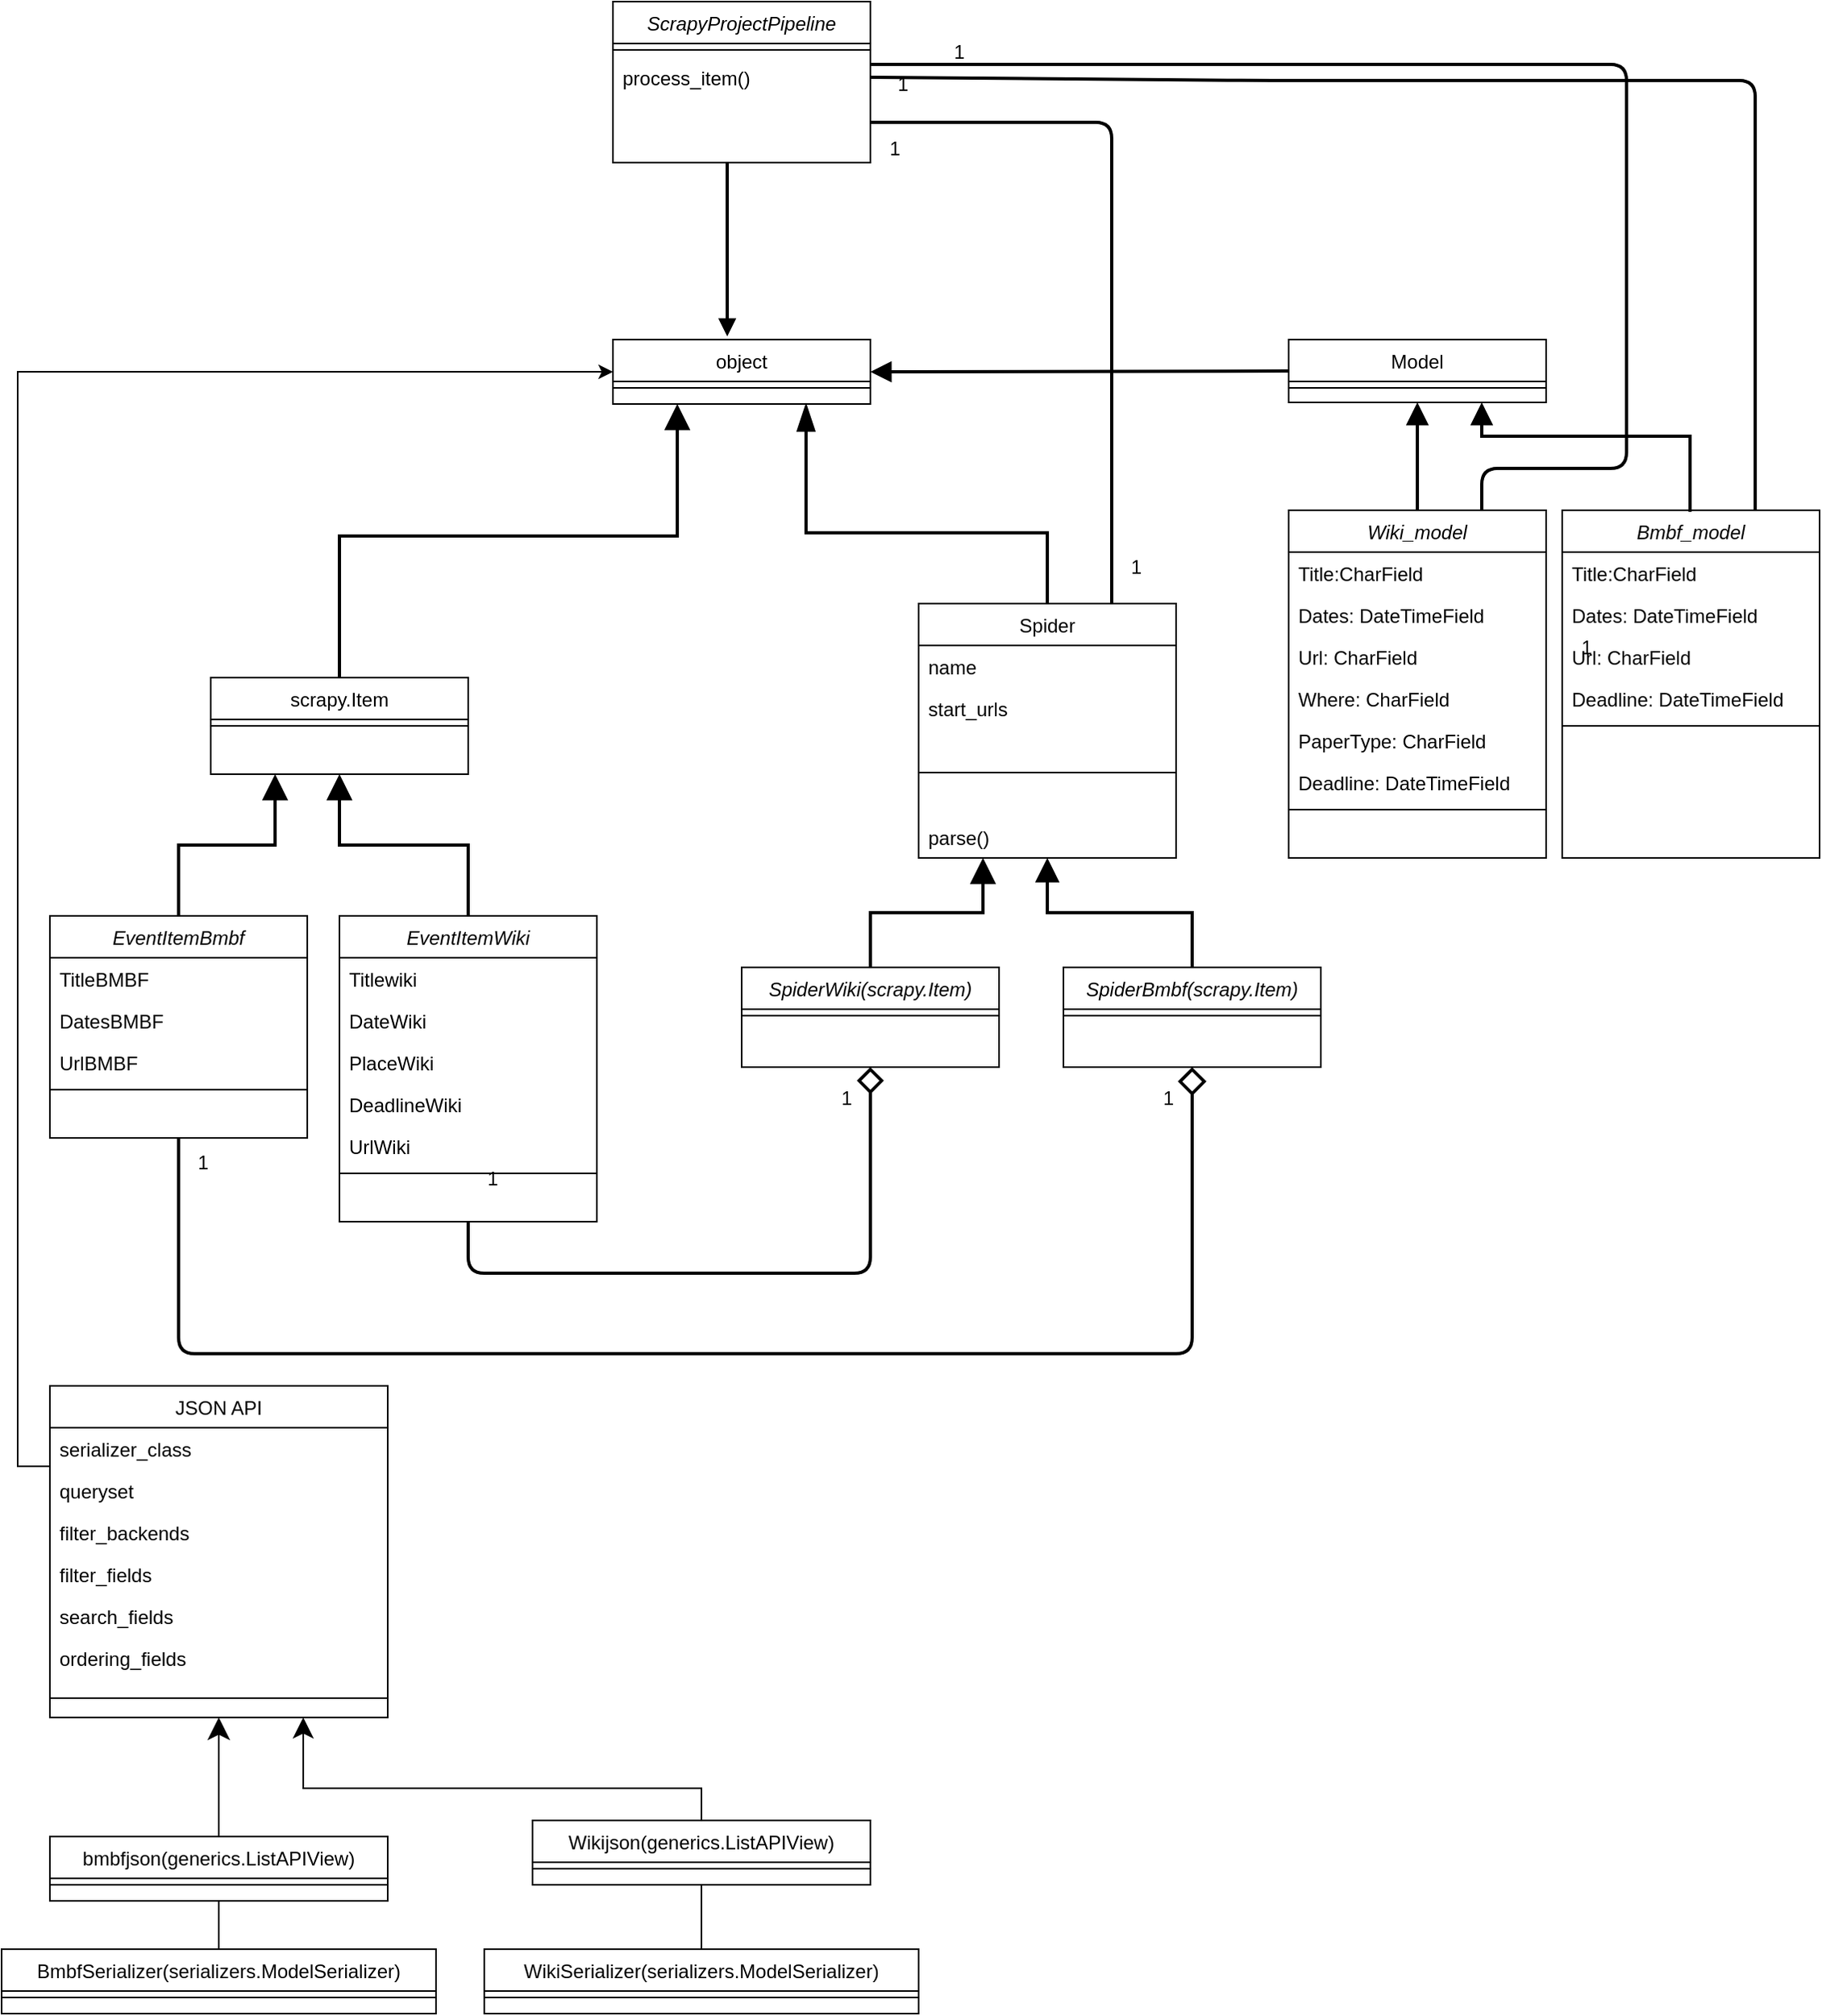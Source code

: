 <mxfile version="13.10.9" type="github"><diagram id="C5RBs43oDa-KdzZeNtuy" name="Page-1"><mxGraphModel dx="1102" dy="583" grid="1" gridSize="10" guides="1" tooltips="1" connect="1" arrows="1" fold="1" page="1" pageScale="1" pageWidth="1169" pageHeight="827" math="0" shadow="0"><root><mxCell id="WIyWlLk6GJQsqaUBKTNV-0"/><mxCell id="WIyWlLk6GJQsqaUBKTNV-1" parent="WIyWlLk6GJQsqaUBKTNV-0"/><mxCell id="EVb0BAPBkuo6uGBUW3vv-6" value="" style="endArrow=block;shadow=0;strokeWidth=2;strokeColor=#000000;rounded=0;endFill=1;edgeStyle=elbowEdgeStyle;elbow=vertical;entryX=0.444;entryY=-0.05;entryDx=0;entryDy=0;entryPerimeter=0;" parent="WIyWlLk6GJQsqaUBKTNV-1" target="zkfFHV4jXpPFQw0GAbJ--17" edge="1"><mxGeometry x="0.5" y="41" relative="1" as="geometry"><mxPoint x="481" y="140" as="sourcePoint"/><mxPoint x="270" y="180" as="targetPoint"/><mxPoint x="-40" y="32" as="offset"/><Array as="points"><mxPoint x="481" y="190"/><mxPoint x="490" y="210"/></Array></mxGeometry></mxCell><mxCell id="EVb0BAPBkuo6uGBUW3vv-7" value="" style="resizable=0;align=left;verticalAlign=bottom;labelBackgroundColor=none;fontSize=12;" parent="EVb0BAPBkuo6uGBUW3vv-6" connectable="0" vertex="1"><mxGeometry x="-1" relative="1" as="geometry"><mxPoint y="4" as="offset"/></mxGeometry></mxCell><mxCell id="EVb0BAPBkuo6uGBUW3vv-8" value="" style="endArrow=block;shadow=0;strokeWidth=2;strokeColor=#000000;rounded=0;endFill=1;edgeStyle=elbowEdgeStyle;elbow=vertical;startArrow=none;startFill=0;endSize=10;" parent="WIyWlLk6GJQsqaUBKTNV-1" source="EVb0BAPBkuo6uGBUW3vv-14" target="EVb0BAPBkuo6uGBUW3vv-10" edge="1"><mxGeometry x="0.5" y="41" relative="1" as="geometry"><mxPoint x="616" y="630" as="sourcePoint"/><mxPoint x="776" y="630" as="targetPoint"/><mxPoint x="-40" y="32" as="offset"/></mxGeometry></mxCell><mxCell id="EVb0BAPBkuo6uGBUW3vv-26" value="" style="endArrow=block;shadow=0;strokeWidth=2;strokeColor=#000000;rounded=0;endFill=1;edgeStyle=elbowEdgeStyle;elbow=vertical;exitX=0.5;exitY=0;exitDx=0;exitDy=0;entryX=0.25;entryY=1;entryDx=0;entryDy=0;startArrow=none;startFill=0;endSize=11;" parent="WIyWlLk6GJQsqaUBKTNV-1" source="EVb0BAPBkuo6uGBUW3vv-20" target="EVb0BAPBkuo6uGBUW3vv-10" edge="1"><mxGeometry x="0.5" y="41" relative="1" as="geometry"><mxPoint x="606" y="708" as="sourcePoint"/><mxPoint x="606" y="588" as="targetPoint"/><mxPoint x="-40" y="32" as="offset"/></mxGeometry></mxCell><mxCell id="EVb0BAPBkuo6uGBUW3vv-29" value="" style="endArrow=block;shadow=0;strokeWidth=2;strokeColor=#000000;rounded=0;endFill=1;edgeStyle=elbowEdgeStyle;elbow=vertical;endSize=11;" parent="WIyWlLk6GJQsqaUBKTNV-1" source="EVb0BAPBkuo6uGBUW3vv-33" target="EVb0BAPBkuo6uGBUW3vv-45" edge="1"><mxGeometry x="0.5" y="41" relative="1" as="geometry"><mxPoint x="-100" y="212" as="sourcePoint"/><mxPoint x="60" y="212" as="targetPoint"/><mxPoint x="-40" y="32" as="offset"/></mxGeometry></mxCell><mxCell id="EVb0BAPBkuo6uGBUW3vv-30" value="1" style="resizable=0;align=left;verticalAlign=bottom;labelBackgroundColor=none;fontSize=12;" parent="EVb0BAPBkuo6uGBUW3vv-29" connectable="0" vertex="1"><mxGeometry x="-1" relative="1" as="geometry"><mxPoint x="10" y="172" as="offset"/></mxGeometry></mxCell><mxCell id="EVb0BAPBkuo6uGBUW3vv-75" value="1" style="resizable=0;align=left;verticalAlign=bottom;labelBackgroundColor=none;fontSize=12;" parent="EVb0BAPBkuo6uGBUW3vv-29" connectable="0" vertex="1"><mxGeometry x="-1" relative="1" as="geometry"><mxPoint x="265" y="-508" as="offset"/></mxGeometry></mxCell><mxCell id="EVb0BAPBkuo6uGBUW3vv-76" value="1" style="resizable=0;align=left;verticalAlign=bottom;labelBackgroundColor=none;fontSize=12;" parent="EVb0BAPBkuo6uGBUW3vv-29" connectable="0" vertex="1"><mxGeometry x="-1" relative="1" as="geometry"><mxPoint x="690" y="-158" as="offset"/></mxGeometry></mxCell><mxCell id="EVb0BAPBkuo6uGBUW3vv-77" value="1" style="resizable=0;align=left;verticalAlign=bottom;labelBackgroundColor=none;fontSize=12;" parent="EVb0BAPBkuo6uGBUW3vv-29" connectable="0" vertex="1"><mxGeometry x="-1" relative="1" as="geometry"><mxPoint x="430" y="122" as="offset"/></mxGeometry></mxCell><mxCell id="EVb0BAPBkuo6uGBUW3vv-78" value="1" style="resizable=0;align=left;verticalAlign=bottom;labelBackgroundColor=none;fontSize=12;" parent="EVb0BAPBkuo6uGBUW3vv-29" connectable="0" vertex="1"><mxGeometry x="-1" relative="1" as="geometry"><mxPoint x="230" y="122" as="offset"/></mxGeometry></mxCell><mxCell id="EVb0BAPBkuo6uGBUW3vv-79" value="1" style="resizable=0;align=left;verticalAlign=bottom;labelBackgroundColor=none;fontSize=12;" parent="EVb0BAPBkuo6uGBUW3vv-29" connectable="0" vertex="1"><mxGeometry x="-1" relative="1" as="geometry"><mxPoint x="-170" y="162" as="offset"/></mxGeometry></mxCell><mxCell id="EVb0BAPBkuo6uGBUW3vv-82" value="1" style="resizable=0;align=left;verticalAlign=bottom;labelBackgroundColor=none;fontSize=12;" parent="EVb0BAPBkuo6uGBUW3vv-29" connectable="0" vertex="1"><mxGeometry x="-1" relative="1" as="geometry"><mxPoint x="260" y="-468" as="offset"/></mxGeometry></mxCell><mxCell id="EVb0BAPBkuo6uGBUW3vv-83" value="1" style="resizable=0;align=left;verticalAlign=bottom;labelBackgroundColor=none;fontSize=12;" parent="EVb0BAPBkuo6uGBUW3vv-29" connectable="0" vertex="1"><mxGeometry x="-1" relative="1" as="geometry"><mxPoint x="410" y="-208" as="offset"/></mxGeometry></mxCell><mxCell id="w2zw6D1XEeNRCGAGLjtw-14" value="1" style="resizable=0;align=left;verticalAlign=bottom;labelBackgroundColor=none;fontSize=12;" parent="EVb0BAPBkuo6uGBUW3vv-29" connectable="0" vertex="1"><mxGeometry x="-1" relative="1" as="geometry"><mxPoint x="300" y="-528" as="offset"/></mxGeometry></mxCell><mxCell id="EVb0BAPBkuo6uGBUW3vv-31" value="" style="endArrow=block;shadow=0;strokeWidth=2;strokeColor=#000000;rounded=0;endFill=1;edgeStyle=elbowEdgeStyle;elbow=vertical;exitX=0.5;exitY=0;exitDx=0;exitDy=0;entryX=0.25;entryY=1;entryDx=0;entryDy=0;endSize=11;" parent="WIyWlLk6GJQsqaUBKTNV-1" source="EVb0BAPBkuo6uGBUW3vv-39" target="EVb0BAPBkuo6uGBUW3vv-45" edge="1"><mxGeometry x="0.5" y="41" relative="1" as="geometry"><mxPoint x="-110" y="290" as="sourcePoint"/><mxPoint x="-110" y="170" as="targetPoint"/><mxPoint x="-40" y="32" as="offset"/></mxGeometry></mxCell><mxCell id="EVb0BAPBkuo6uGBUW3vv-49" value="" style="endArrow=block;shadow=0;strokeWidth=2;strokeColor=#000000;rounded=0;endFill=1;edgeStyle=elbowEdgeStyle;elbow=vertical;exitX=0.5;exitY=0;exitDx=0;exitDy=0;entryX=0.5;entryY=1;entryDx=0;entryDy=0;startArrow=none;startFill=0;endSize=9;" parent="WIyWlLk6GJQsqaUBKTNV-1" source="EVb0BAPBkuo6uGBUW3vv-51" target="EVb0BAPBkuo6uGBUW3vv-57" edge="1"><mxGeometry x="0.5" y="41" relative="1" as="geometry"><mxPoint x="1056" y="-41" as="sourcePoint"/><mxPoint x="1056" y="-161" as="targetPoint"/><mxPoint x="-40" y="32" as="offset"/></mxGeometry></mxCell><mxCell id="EVb0BAPBkuo6uGBUW3vv-0" value="ScrapyProjectPipeline" style="swimlane;fontStyle=2;align=center;verticalAlign=top;childLayout=stackLayout;horizontal=1;startSize=26;horizontalStack=0;resizeParent=1;resizeLast=0;collapsible=1;marginBottom=0;rounded=0;shadow=0;strokeWidth=1;" parent="WIyWlLk6GJQsqaUBKTNV-1" vertex="1"><mxGeometry x="410" y="40" width="160" height="100" as="geometry"><mxRectangle x="230" y="140" width="160" height="26" as="alternateBounds"/></mxGeometry></mxCell><mxCell id="EVb0BAPBkuo6uGBUW3vv-4" value="" style="line;html=1;strokeWidth=1;align=left;verticalAlign=middle;spacingTop=-1;spacingLeft=3;spacingRight=3;rotatable=0;labelPosition=right;points=[];portConstraint=eastwest;" parent="EVb0BAPBkuo6uGBUW3vv-0" vertex="1"><mxGeometry y="26" width="160" height="8" as="geometry"/></mxCell><mxCell id="EVb0BAPBkuo6uGBUW3vv-5" value="process_item()" style="text;align=left;verticalAlign=top;spacingLeft=4;spacingRight=4;overflow=hidden;rotatable=0;points=[[0,0.5],[1,0.5]];portConstraint=eastwest;" parent="EVb0BAPBkuo6uGBUW3vv-0" vertex="1"><mxGeometry y="34" width="160" height="26" as="geometry"/></mxCell><mxCell id="EVb0BAPBkuo6uGBUW3vv-59" value="" style="endArrow=none;html=1;entryX=0;entryY=0.5;entryDx=0;entryDy=0;exitX=1;exitY=0.5;exitDx=0;exitDy=0;endFill=0;startArrow=block;startFill=1;endSize=10;startSize=8;strokeWidth=2;" parent="WIyWlLk6GJQsqaUBKTNV-1" source="zkfFHV4jXpPFQw0GAbJ--17" target="EVb0BAPBkuo6uGBUW3vv-57" edge="1"><mxGeometry width="50" height="50" relative="1" as="geometry"><mxPoint x="390" y="280" as="sourcePoint"/><mxPoint x="440" y="230" as="targetPoint"/></mxGeometry></mxCell><mxCell id="EVb0BAPBkuo6uGBUW3vv-60" value="" style="endArrow=none;html=1;entryX=0.75;entryY=0;entryDx=0;entryDy=0;exitX=1;exitY=0.5;exitDx=0;exitDy=0;strokeWidth=2;" parent="WIyWlLk6GJQsqaUBKTNV-1" target="EVb0BAPBkuo6uGBUW3vv-51" edge="1"><mxGeometry width="50" height="50" relative="1" as="geometry"><mxPoint x="570" y="79" as="sourcePoint"/><mxPoint x="440" y="230" as="targetPoint"/><Array as="points"><mxPoint x="800" y="79"/><mxPoint x="1040" y="79"/><mxPoint x="1040" y="330"/><mxPoint x="950" y="330"/></Array></mxGeometry></mxCell><mxCell id="EVb0BAPBkuo6uGBUW3vv-61" value="" style="endArrow=diamond;html=1;entryX=0.5;entryY=1;entryDx=0;entryDy=0;exitX=0.5;exitY=1;exitDx=0;exitDy=0;endFill=0;endSize=12;strokeWidth=2;" parent="WIyWlLk6GJQsqaUBKTNV-1" source="EVb0BAPBkuo6uGBUW3vv-33" target="EVb0BAPBkuo6uGBUW3vv-20" edge="1"><mxGeometry width="50" height="50" relative="1" as="geometry"><mxPoint x="370" y="760" as="sourcePoint"/><mxPoint x="420" y="710" as="targetPoint"/><Array as="points"><mxPoint x="320" y="830"/><mxPoint x="570" y="830"/></Array></mxGeometry></mxCell><mxCell id="EVb0BAPBkuo6uGBUW3vv-62" value="" style="endArrow=none;shadow=0;strokeWidth=2;strokeColor=#000000;rounded=0;endFill=0;edgeStyle=elbowEdgeStyle;elbow=vertical;exitX=0.25;exitY=1;exitDx=0;exitDy=0;startArrow=block;startFill=1;endSize=10;startSize=11;" parent="WIyWlLk6GJQsqaUBKTNV-1" source="zkfFHV4jXpPFQw0GAbJ--17" target="EVb0BAPBkuo6uGBUW3vv-45" edge="1"><mxGeometry x="0.5" y="41" relative="1" as="geometry"><mxPoint x="339.48" y="340" as="sourcePoint"/><mxPoint x="300.52" y="410" as="targetPoint"/><mxPoint x="-40" y="32" as="offset"/><Array as="points"><mxPoint x="339.48" y="372"/></Array></mxGeometry></mxCell><mxCell id="EVb0BAPBkuo6uGBUW3vv-64" value="" style="endArrow=none;shadow=0;strokeWidth=2;strokeColor=#000000;rounded=0;endFill=0;edgeStyle=elbowEdgeStyle;elbow=vertical;exitX=0.75;exitY=1;exitDx=0;exitDy=0;entryX=0.5;entryY=0;entryDx=0;entryDy=0;startArrow=blockThin;startFill=1;startSize=12;endSize=12;" parent="WIyWlLk6GJQsqaUBKTNV-1" source="zkfFHV4jXpPFQw0GAbJ--17" target="EVb0BAPBkuo6uGBUW3vv-10" edge="1"><mxGeometry x="0.5" y="41" relative="1" as="geometry"><mxPoint x="580" y="310" as="sourcePoint"/><mxPoint x="400" y="590" as="targetPoint"/><mxPoint x="-40" y="32" as="offset"/><Array as="points"><mxPoint x="590" y="370"/></Array></mxGeometry></mxCell><mxCell id="EVb0BAPBkuo6uGBUW3vv-65" value="" style="endArrow=diamond;html=1;entryX=0.5;entryY=1;entryDx=0;entryDy=0;exitX=0.5;exitY=1;exitDx=0;exitDy=0;endFill=0;endSize=13;strokeWidth=2;" parent="WIyWlLk6GJQsqaUBKTNV-1" source="EVb0BAPBkuo6uGBUW3vv-39" target="EVb0BAPBkuo6uGBUW3vv-14" edge="1"><mxGeometry width="50" height="50" relative="1" as="geometry"><mxPoint x="110" y="890" as="sourcePoint"/><mxPoint x="756" y="866" as="targetPoint"/><Array as="points"><mxPoint x="140" y="880"/><mxPoint x="770" y="880"/></Array></mxGeometry></mxCell><mxCell id="EVb0BAPBkuo6uGBUW3vv-45" value="scrapy.Item" style="swimlane;fontStyle=0;align=center;verticalAlign=top;childLayout=stackLayout;horizontal=1;startSize=26;horizontalStack=0;resizeParent=1;resizeLast=0;collapsible=1;marginBottom=0;rounded=0;shadow=0;strokeWidth=1;" parent="WIyWlLk6GJQsqaUBKTNV-1" vertex="1"><mxGeometry x="160" y="460" width="160" height="60" as="geometry"><mxRectangle x="550" y="140" width="160" height="26" as="alternateBounds"/></mxGeometry></mxCell><mxCell id="EVb0BAPBkuo6uGBUW3vv-47" value="" style="line;html=1;strokeWidth=1;align=left;verticalAlign=middle;spacingTop=-1;spacingLeft=3;spacingRight=3;rotatable=0;labelPosition=right;points=[];portConstraint=eastwest;" parent="EVb0BAPBkuo6uGBUW3vv-45" vertex="1"><mxGeometry y="26" width="160" height="8" as="geometry"/></mxCell><mxCell id="EVb0BAPBkuo6uGBUW3vv-33" value="EventItemWiki" style="swimlane;fontStyle=2;align=center;verticalAlign=top;childLayout=stackLayout;horizontal=1;startSize=26;horizontalStack=0;resizeParent=1;resizeLast=0;collapsible=1;marginBottom=0;rounded=0;shadow=0;strokeWidth=1;" parent="WIyWlLk6GJQsqaUBKTNV-1" vertex="1"><mxGeometry x="240" y="608" width="160" height="190" as="geometry"><mxRectangle x="230" y="140" width="160" height="26" as="alternateBounds"/></mxGeometry></mxCell><mxCell id="EVb0BAPBkuo6uGBUW3vv-34" value="Titlewiki" style="text;align=left;verticalAlign=top;spacingLeft=4;spacingRight=4;overflow=hidden;rotatable=0;points=[[0,0.5],[1,0.5]];portConstraint=eastwest;" parent="EVb0BAPBkuo6uGBUW3vv-33" vertex="1"><mxGeometry y="26" width="160" height="26" as="geometry"/></mxCell><mxCell id="EVb0BAPBkuo6uGBUW3vv-71" value="DateWiki" style="text;align=left;verticalAlign=top;spacingLeft=4;spacingRight=4;overflow=hidden;rotatable=0;points=[[0,0.5],[1,0.5]];portConstraint=eastwest;" parent="EVb0BAPBkuo6uGBUW3vv-33" vertex="1"><mxGeometry y="52" width="160" height="26" as="geometry"/></mxCell><mxCell id="w2zw6D1XEeNRCGAGLjtw-1" value="PlaceWiki" style="text;align=left;verticalAlign=top;spacingLeft=4;spacingRight=4;overflow=hidden;rotatable=0;points=[[0,0.5],[1,0.5]];portConstraint=eastwest;" parent="EVb0BAPBkuo6uGBUW3vv-33" vertex="1"><mxGeometry y="78" width="160" height="26" as="geometry"/></mxCell><mxCell id="w2zw6D1XEeNRCGAGLjtw-2" value="DeadlineWiki" style="text;align=left;verticalAlign=top;spacingLeft=4;spacingRight=4;overflow=hidden;rotatable=0;points=[[0,0.5],[1,0.5]];portConstraint=eastwest;" parent="EVb0BAPBkuo6uGBUW3vv-33" vertex="1"><mxGeometry y="104" width="160" height="26" as="geometry"/></mxCell><mxCell id="w2zw6D1XEeNRCGAGLjtw-3" value="UrlWiki" style="text;align=left;verticalAlign=top;spacingLeft=4;spacingRight=4;overflow=hidden;rotatable=0;points=[[0,0.5],[1,0.5]];portConstraint=eastwest;" parent="EVb0BAPBkuo6uGBUW3vv-33" vertex="1"><mxGeometry y="130" width="160" height="26" as="geometry"/></mxCell><mxCell id="w2zw6D1XEeNRCGAGLjtw-0" value="" style="line;html=1;strokeWidth=1;align=left;verticalAlign=middle;spacingTop=-1;spacingLeft=3;spacingRight=3;rotatable=0;labelPosition=right;points=[];portConstraint=eastwest;" parent="EVb0BAPBkuo6uGBUW3vv-33" vertex="1"><mxGeometry y="156" width="160" height="8" as="geometry"/></mxCell><mxCell id="EVb0BAPBkuo6uGBUW3vv-39" value="EventItemBmbf" style="swimlane;fontStyle=2;align=center;verticalAlign=top;childLayout=stackLayout;horizontal=1;startSize=26;horizontalStack=0;resizeParent=1;resizeLast=0;collapsible=1;marginBottom=0;rounded=0;shadow=0;strokeWidth=1;" parent="WIyWlLk6GJQsqaUBKTNV-1" vertex="1"><mxGeometry x="60" y="608" width="160" height="138" as="geometry"><mxRectangle x="230" y="140" width="160" height="26" as="alternateBounds"/></mxGeometry></mxCell><mxCell id="EVb0BAPBkuo6uGBUW3vv-40" value="TitleBMBF" style="text;align=left;verticalAlign=top;spacingLeft=4;spacingRight=4;overflow=hidden;rotatable=0;points=[[0,0.5],[1,0.5]];portConstraint=eastwest;" parent="EVb0BAPBkuo6uGBUW3vv-39" vertex="1"><mxGeometry y="26" width="160" height="26" as="geometry"/></mxCell><mxCell id="EVb0BAPBkuo6uGBUW3vv-69" value="DatesBMBF" style="text;align=left;verticalAlign=top;spacingLeft=4;spacingRight=4;overflow=hidden;rotatable=0;points=[[0,0.5],[1,0.5]];portConstraint=eastwest;" parent="EVb0BAPBkuo6uGBUW3vv-39" vertex="1"><mxGeometry y="52" width="160" height="26" as="geometry"/></mxCell><mxCell id="EVb0BAPBkuo6uGBUW3vv-70" value="UrlBMBF" style="text;align=left;verticalAlign=top;spacingLeft=4;spacingRight=4;overflow=hidden;rotatable=0;points=[[0,0.5],[1,0.5]];portConstraint=eastwest;" parent="EVb0BAPBkuo6uGBUW3vv-39" vertex="1"><mxGeometry y="78" width="160" height="26" as="geometry"/></mxCell><mxCell id="EVb0BAPBkuo6uGBUW3vv-43" value="" style="line;html=1;strokeWidth=1;align=left;verticalAlign=middle;spacingTop=-1;spacingLeft=3;spacingRight=3;rotatable=0;labelPosition=right;points=[];portConstraint=eastwest;" parent="EVb0BAPBkuo6uGBUW3vv-39" vertex="1"><mxGeometry y="104" width="160" height="8" as="geometry"/></mxCell><mxCell id="EVb0BAPBkuo6uGBUW3vv-10" value="Spider" style="swimlane;fontStyle=0;align=center;verticalAlign=top;childLayout=stackLayout;horizontal=1;startSize=26;horizontalStack=0;resizeParent=1;resizeLast=0;collapsible=1;marginBottom=0;rounded=0;shadow=0;strokeWidth=1;" parent="WIyWlLk6GJQsqaUBKTNV-1" vertex="1"><mxGeometry x="600" y="414" width="160" height="158" as="geometry"><mxRectangle x="550" y="140" width="160" height="26" as="alternateBounds"/></mxGeometry></mxCell><mxCell id="EVb0BAPBkuo6uGBUW3vv-73" value="name" style="text;align=left;verticalAlign=top;spacingLeft=4;spacingRight=4;overflow=hidden;rotatable=0;points=[[0,0.5],[1,0.5]];portConstraint=eastwest;" parent="EVb0BAPBkuo6uGBUW3vv-10" vertex="1"><mxGeometry y="26" width="160" height="26" as="geometry"/></mxCell><mxCell id="EVb0BAPBkuo6uGBUW3vv-74" value="start_urls" style="text;align=left;verticalAlign=top;spacingLeft=4;spacingRight=4;overflow=hidden;rotatable=0;points=[[0,0.5],[1,0.5]];portConstraint=eastwest;" parent="EVb0BAPBkuo6uGBUW3vv-10" vertex="1"><mxGeometry y="52" width="160" height="26" as="geometry"/></mxCell><mxCell id="EVb0BAPBkuo6uGBUW3vv-12" value="" style="line;html=1;strokeWidth=1;align=left;verticalAlign=middle;spacingTop=-1;spacingLeft=3;spacingRight=3;rotatable=0;labelPosition=right;points=[];portConstraint=eastwest;" parent="EVb0BAPBkuo6uGBUW3vv-10" vertex="1"><mxGeometry y="78" width="160" height="54" as="geometry"/></mxCell><mxCell id="EVb0BAPBkuo6uGBUW3vv-25" value="parse()" style="text;align=left;verticalAlign=top;spacingLeft=4;spacingRight=4;overflow=hidden;rotatable=0;points=[[0,0.5],[1,0.5]];portConstraint=eastwest;" parent="EVb0BAPBkuo6uGBUW3vv-10" vertex="1"><mxGeometry y="132" width="160" height="26" as="geometry"/></mxCell><mxCell id="zkfFHV4jXpPFQw0GAbJ--17" value="object" style="swimlane;fontStyle=0;align=center;verticalAlign=top;childLayout=stackLayout;horizontal=1;startSize=26;horizontalStack=0;resizeParent=1;resizeLast=0;collapsible=1;marginBottom=0;rounded=0;shadow=0;strokeWidth=1;" parent="WIyWlLk6GJQsqaUBKTNV-1" vertex="1"><mxGeometry x="410" y="250" width="160" height="40" as="geometry"><mxRectangle x="550" y="140" width="160" height="26" as="alternateBounds"/></mxGeometry></mxCell><mxCell id="zkfFHV4jXpPFQw0GAbJ--23" value="" style="line;html=1;strokeWidth=1;align=left;verticalAlign=middle;spacingTop=-1;spacingLeft=3;spacingRight=3;rotatable=0;labelPosition=right;points=[];portConstraint=eastwest;" parent="zkfFHV4jXpPFQw0GAbJ--17" vertex="1"><mxGeometry y="26" width="160" height="8" as="geometry"/></mxCell><mxCell id="EVb0BAPBkuo6uGBUW3vv-20" value="SpiderWiki(scrapy.Item)" style="swimlane;fontStyle=2;align=center;verticalAlign=top;childLayout=stackLayout;horizontal=1;startSize=26;horizontalStack=0;resizeParent=1;resizeLast=0;collapsible=1;marginBottom=0;rounded=0;shadow=0;strokeWidth=1;" parent="WIyWlLk6GJQsqaUBKTNV-1" vertex="1"><mxGeometry x="490" y="640" width="160" height="62" as="geometry"><mxRectangle x="230" y="140" width="160" height="26" as="alternateBounds"/></mxGeometry></mxCell><mxCell id="EVb0BAPBkuo6uGBUW3vv-24" value="" style="line;html=1;strokeWidth=1;align=left;verticalAlign=middle;spacingTop=-1;spacingLeft=3;spacingRight=3;rotatable=0;labelPosition=right;points=[];portConstraint=eastwest;" parent="EVb0BAPBkuo6uGBUW3vv-20" vertex="1"><mxGeometry y="26" width="160" height="8" as="geometry"/></mxCell><mxCell id="EVb0BAPBkuo6uGBUW3vv-14" value="SpiderBmbf(scrapy.Item)" style="swimlane;fontStyle=2;align=center;verticalAlign=top;childLayout=stackLayout;horizontal=1;startSize=26;horizontalStack=0;resizeParent=1;resizeLast=0;collapsible=1;marginBottom=0;rounded=0;shadow=0;strokeWidth=1;" parent="WIyWlLk6GJQsqaUBKTNV-1" vertex="1"><mxGeometry x="690" y="640" width="160" height="62" as="geometry"><mxRectangle x="230" y="140" width="160" height="26" as="alternateBounds"/></mxGeometry></mxCell><mxCell id="EVb0BAPBkuo6uGBUW3vv-18" value="" style="line;html=1;strokeWidth=1;align=left;verticalAlign=middle;spacingTop=-1;spacingLeft=3;spacingRight=3;rotatable=0;labelPosition=right;points=[];portConstraint=eastwest;" parent="EVb0BAPBkuo6uGBUW3vv-14" vertex="1"><mxGeometry y="26" width="160" height="8" as="geometry"/></mxCell><mxCell id="EVb0BAPBkuo6uGBUW3vv-51" value="Wiki_model" style="swimlane;fontStyle=2;align=center;verticalAlign=top;childLayout=stackLayout;horizontal=1;startSize=26;horizontalStack=0;resizeParent=1;resizeLast=0;collapsible=1;marginBottom=0;rounded=0;shadow=0;strokeWidth=1;" parent="WIyWlLk6GJQsqaUBKTNV-1" vertex="1"><mxGeometry x="830" y="356" width="160" height="216" as="geometry"><mxRectangle x="230" y="140" width="160" height="26" as="alternateBounds"/></mxGeometry></mxCell><mxCell id="EVb0BAPBkuo6uGBUW3vv-52" value="Title:CharField" style="text;align=left;verticalAlign=top;spacingLeft=4;spacingRight=4;overflow=hidden;rotatable=0;points=[[0,0.5],[1,0.5]];portConstraint=eastwest;" parent="EVb0BAPBkuo6uGBUW3vv-51" vertex="1"><mxGeometry y="26" width="160" height="26" as="geometry"/></mxCell><mxCell id="EVb0BAPBkuo6uGBUW3vv-53" value="Dates: DateTimeField" style="text;align=left;verticalAlign=top;spacingLeft=4;spacingRight=4;overflow=hidden;rotatable=0;points=[[0,0.5],[1,0.5]];portConstraint=eastwest;rounded=0;shadow=0;html=0;" parent="EVb0BAPBkuo6uGBUW3vv-51" vertex="1"><mxGeometry y="52" width="160" height="26" as="geometry"/></mxCell><mxCell id="EVb0BAPBkuo6uGBUW3vv-54" value="Url: CharField" style="text;align=left;verticalAlign=top;spacingLeft=4;spacingRight=4;overflow=hidden;rotatable=0;points=[[0,0.5],[1,0.5]];portConstraint=eastwest;rounded=0;shadow=0;html=0;" parent="EVb0BAPBkuo6uGBUW3vv-51" vertex="1"><mxGeometry y="78" width="160" height="26" as="geometry"/></mxCell><mxCell id="EVb0BAPBkuo6uGBUW3vv-67" value="Where: CharField" style="text;align=left;verticalAlign=top;spacingLeft=4;spacingRight=4;overflow=hidden;rotatable=0;points=[[0,0.5],[1,0.5]];portConstraint=eastwest;rounded=0;shadow=0;html=0;" parent="EVb0BAPBkuo6uGBUW3vv-51" vertex="1"><mxGeometry y="104" width="160" height="26" as="geometry"/></mxCell><mxCell id="EVb0BAPBkuo6uGBUW3vv-66" value="PaperType: CharField" style="text;align=left;verticalAlign=top;spacingLeft=4;spacingRight=4;overflow=hidden;rotatable=0;points=[[0,0.5],[1,0.5]];portConstraint=eastwest;rounded=0;shadow=0;html=0;" parent="EVb0BAPBkuo6uGBUW3vv-51" vertex="1"><mxGeometry y="130" width="160" height="26" as="geometry"/></mxCell><mxCell id="EVb0BAPBkuo6uGBUW3vv-68" value="Deadline: DateTimeField" style="text;align=left;verticalAlign=top;spacingLeft=4;spacingRight=4;overflow=hidden;rotatable=0;points=[[0,0.5],[1,0.5]];portConstraint=eastwest;rounded=0;shadow=0;html=0;" parent="EVb0BAPBkuo6uGBUW3vv-51" vertex="1"><mxGeometry y="156" width="160" height="26" as="geometry"/></mxCell><mxCell id="EVb0BAPBkuo6uGBUW3vv-55" value="" style="line;html=1;strokeWidth=1;align=left;verticalAlign=middle;spacingTop=-1;spacingLeft=3;spacingRight=3;rotatable=0;labelPosition=right;points=[];portConstraint=eastwest;" parent="EVb0BAPBkuo6uGBUW3vv-51" vertex="1"><mxGeometry y="182" width="160" height="8" as="geometry"/></mxCell><mxCell id="EVb0BAPBkuo6uGBUW3vv-57" value="Model" style="swimlane;fontStyle=0;align=center;verticalAlign=top;childLayout=stackLayout;horizontal=1;startSize=26;horizontalStack=0;resizeParent=1;resizeLast=0;collapsible=1;marginBottom=0;rounded=0;shadow=0;strokeWidth=1;" parent="WIyWlLk6GJQsqaUBKTNV-1" vertex="1"><mxGeometry x="830" y="250" width="160" height="39" as="geometry"><mxRectangle x="550" y="140" width="160" height="26" as="alternateBounds"/></mxGeometry></mxCell><mxCell id="EVb0BAPBkuo6uGBUW3vv-58" value="" style="line;html=1;strokeWidth=1;align=left;verticalAlign=middle;spacingTop=-1;spacingLeft=3;spacingRight=3;rotatable=0;labelPosition=right;points=[];portConstraint=eastwest;" parent="EVb0BAPBkuo6uGBUW3vv-57" vertex="1"><mxGeometry y="26" width="160" height="8" as="geometry"/></mxCell><mxCell id="EVb0BAPBkuo6uGBUW3vv-80" value="" style="endArrow=none;html=1;exitX=1;exitY=0.75;exitDx=0;exitDy=0;entryX=0.75;entryY=0;entryDx=0;entryDy=0;strokeWidth=2;" parent="WIyWlLk6GJQsqaUBKTNV-1" source="EVb0BAPBkuo6uGBUW3vv-0" target="EVb0BAPBkuo6uGBUW3vv-10" edge="1"><mxGeometry width="50" height="50" relative="1" as="geometry"><mxPoint x="600" y="110" as="sourcePoint"/><mxPoint x="760" y="390" as="targetPoint"/><Array as="points"><mxPoint x="720" y="115"/><mxPoint x="720" y="200"/><mxPoint x="720" y="350"/></Array></mxGeometry></mxCell><mxCell id="w2zw6D1XEeNRCGAGLjtw-4" value="Bmbf_model" style="swimlane;fontStyle=2;align=center;verticalAlign=top;childLayout=stackLayout;horizontal=1;startSize=26;horizontalStack=0;resizeParent=1;resizeLast=0;collapsible=1;marginBottom=0;rounded=0;shadow=0;strokeWidth=1;" parent="WIyWlLk6GJQsqaUBKTNV-1" vertex="1"><mxGeometry x="1000" y="356" width="160" height="216" as="geometry"><mxRectangle x="230" y="140" width="160" height="26" as="alternateBounds"/></mxGeometry></mxCell><mxCell id="w2zw6D1XEeNRCGAGLjtw-5" value="Title:CharField" style="text;align=left;verticalAlign=top;spacingLeft=4;spacingRight=4;overflow=hidden;rotatable=0;points=[[0,0.5],[1,0.5]];portConstraint=eastwest;" parent="w2zw6D1XEeNRCGAGLjtw-4" vertex="1"><mxGeometry y="26" width="160" height="26" as="geometry"/></mxCell><mxCell id="w2zw6D1XEeNRCGAGLjtw-6" value="Dates: DateTimeField" style="text;align=left;verticalAlign=top;spacingLeft=4;spacingRight=4;overflow=hidden;rotatable=0;points=[[0,0.5],[1,0.5]];portConstraint=eastwest;rounded=0;shadow=0;html=0;" parent="w2zw6D1XEeNRCGAGLjtw-4" vertex="1"><mxGeometry y="52" width="160" height="26" as="geometry"/></mxCell><mxCell id="w2zw6D1XEeNRCGAGLjtw-7" value="Url: CharField" style="text;align=left;verticalAlign=top;spacingLeft=4;spacingRight=4;overflow=hidden;rotatable=0;points=[[0,0.5],[1,0.5]];portConstraint=eastwest;rounded=0;shadow=0;html=0;" parent="w2zw6D1XEeNRCGAGLjtw-4" vertex="1"><mxGeometry y="78" width="160" height="26" as="geometry"/></mxCell><mxCell id="w2zw6D1XEeNRCGAGLjtw-10" value="Deadline: DateTimeField" style="text;align=left;verticalAlign=top;spacingLeft=4;spacingRight=4;overflow=hidden;rotatable=0;points=[[0,0.5],[1,0.5]];portConstraint=eastwest;rounded=0;shadow=0;html=0;" parent="w2zw6D1XEeNRCGAGLjtw-4" vertex="1"><mxGeometry y="104" width="160" height="26" as="geometry"/></mxCell><mxCell id="w2zw6D1XEeNRCGAGLjtw-11" value="" style="line;html=1;strokeWidth=1;align=left;verticalAlign=middle;spacingTop=-1;spacingLeft=3;spacingRight=3;rotatable=0;labelPosition=right;points=[];portConstraint=eastwest;" parent="w2zw6D1XEeNRCGAGLjtw-4" vertex="1"><mxGeometry y="130" width="160" height="8" as="geometry"/></mxCell><mxCell id="w2zw6D1XEeNRCGAGLjtw-12" value="" style="endArrow=block;shadow=0;strokeWidth=2;strokeColor=#000000;rounded=0;endFill=1;edgeStyle=elbowEdgeStyle;elbow=vertical;exitX=0.5;exitY=0;exitDx=0;exitDy=0;entryX=0.75;entryY=1;entryDx=0;entryDy=0;startArrow=none;startFill=0;endSize=9;" parent="WIyWlLk6GJQsqaUBKTNV-1" target="EVb0BAPBkuo6uGBUW3vv-57" edge="1"><mxGeometry x="0.5" y="41" relative="1" as="geometry"><mxPoint x="1079.5" y="357" as="sourcePoint"/><mxPoint x="1079.5" y="290" as="targetPoint"/><mxPoint x="-40" y="32" as="offset"/><Array as="points"><mxPoint x="1020" y="310"/></Array></mxGeometry></mxCell><mxCell id="w2zw6D1XEeNRCGAGLjtw-13" value="" style="endArrow=none;html=1;entryX=0.75;entryY=0;entryDx=0;entryDy=0;exitX=1;exitY=0.5;exitDx=0;exitDy=0;strokeWidth=2;" parent="WIyWlLk6GJQsqaUBKTNV-1" source="EVb0BAPBkuo6uGBUW3vv-5" target="w2zw6D1XEeNRCGAGLjtw-4" edge="1"><mxGeometry width="50" height="50" relative="1" as="geometry"><mxPoint x="580" y="89" as="sourcePoint"/><mxPoint x="960" y="366" as="targetPoint"/><Array as="points"><mxPoint x="810" y="89"/><mxPoint x="1120" y="89"/><mxPoint x="1120" y="290"/><mxPoint x="1120" y="330"/></Array></mxGeometry></mxCell><mxCell id="w2zw6D1XEeNRCGAGLjtw-20" style="rounded=0;orthogonalLoop=1;jettySize=auto;html=1;startArrow=none;startFill=0;endArrow=none;endFill=0;" parent="WIyWlLk6GJQsqaUBKTNV-1" source="w2zw6D1XEeNRCGAGLjtw-18" target="w2zw6D1XEeNRCGAGLjtw-15" edge="1"><mxGeometry relative="1" as="geometry"><mxPoint x="380" y="1070" as="targetPoint"/></mxGeometry></mxCell><mxCell id="w2zw6D1XEeNRCGAGLjtw-24" style="edgeStyle=orthogonalEdgeStyle;rounded=0;orthogonalLoop=1;jettySize=auto;html=1;entryX=0;entryY=0.5;entryDx=0;entryDy=0;exitX=0;exitY=0.5;exitDx=0;exitDy=0;" parent="WIyWlLk6GJQsqaUBKTNV-1" source="w2zw6D1XEeNRCGAGLjtw-30" target="zkfFHV4jXpPFQw0GAbJ--17" edge="1"><mxGeometry relative="1" as="geometry"><mxPoint x="50" y="950" as="sourcePoint"/><Array as="points"><mxPoint x="40" y="950"/><mxPoint x="40" y="270"/></Array></mxGeometry></mxCell><mxCell id="w2zw6D1XEeNRCGAGLjtw-30" value="JSON API" style="swimlane;fontStyle=0;align=center;verticalAlign=top;childLayout=stackLayout;horizontal=1;startSize=26;horizontalStack=0;resizeParent=1;resizeLast=0;collapsible=1;marginBottom=0;rounded=0;shadow=0;strokeWidth=1;" parent="WIyWlLk6GJQsqaUBKTNV-1" vertex="1"><mxGeometry x="60" y="900" width="210" height="206" as="geometry"><mxRectangle x="550" y="140" width="160" height="26" as="alternateBounds"/></mxGeometry></mxCell><mxCell id="w2zw6D1XEeNRCGAGLjtw-32" value="serializer_class" style="text;align=left;verticalAlign=top;spacingLeft=4;spacingRight=4;overflow=hidden;rotatable=0;points=[[0,0.5],[1,0.5]];portConstraint=eastwest;" parent="w2zw6D1XEeNRCGAGLjtw-30" vertex="1"><mxGeometry y="26" width="210" height="26" as="geometry"/></mxCell><mxCell id="w2zw6D1XEeNRCGAGLjtw-33" value="queryset" style="text;align=left;verticalAlign=top;spacingLeft=4;spacingRight=4;overflow=hidden;rotatable=0;points=[[0,0.5],[1,0.5]];portConstraint=eastwest;" parent="w2zw6D1XEeNRCGAGLjtw-30" vertex="1"><mxGeometry y="52" width="210" height="26" as="geometry"/></mxCell><mxCell id="w2zw6D1XEeNRCGAGLjtw-34" value="filter_backends" style="text;align=left;verticalAlign=top;spacingLeft=4;spacingRight=4;overflow=hidden;rotatable=0;points=[[0,0.5],[1,0.5]];portConstraint=eastwest;" parent="w2zw6D1XEeNRCGAGLjtw-30" vertex="1"><mxGeometry y="78" width="210" height="26" as="geometry"/></mxCell><mxCell id="w2zw6D1XEeNRCGAGLjtw-35" value="filter_fields" style="text;align=left;verticalAlign=top;spacingLeft=4;spacingRight=4;overflow=hidden;rotatable=0;points=[[0,0.5],[1,0.5]];portConstraint=eastwest;" parent="w2zw6D1XEeNRCGAGLjtw-30" vertex="1"><mxGeometry y="104" width="210" height="26" as="geometry"/></mxCell><mxCell id="w2zw6D1XEeNRCGAGLjtw-36" value="search_fields" style="text;align=left;verticalAlign=top;spacingLeft=4;spacingRight=4;overflow=hidden;rotatable=0;points=[[0,0.5],[1,0.5]];portConstraint=eastwest;" parent="w2zw6D1XEeNRCGAGLjtw-30" vertex="1"><mxGeometry y="130" width="210" height="26" as="geometry"/></mxCell><mxCell id="w2zw6D1XEeNRCGAGLjtw-37" value="ordering_fields" style="text;align=left;verticalAlign=top;spacingLeft=4;spacingRight=4;overflow=hidden;rotatable=0;points=[[0,0.5],[1,0.5]];portConstraint=eastwest;" parent="w2zw6D1XEeNRCGAGLjtw-30" vertex="1"><mxGeometry y="156" width="210" height="26" as="geometry"/></mxCell><mxCell id="w2zw6D1XEeNRCGAGLjtw-31" value="" style="line;html=1;strokeWidth=1;align=left;verticalAlign=middle;spacingTop=-1;spacingLeft=3;spacingRight=3;rotatable=0;labelPosition=right;points=[];portConstraint=eastwest;" parent="w2zw6D1XEeNRCGAGLjtw-30" vertex="1"><mxGeometry y="182" width="210" height="24" as="geometry"/></mxCell><mxCell id="w2zw6D1XEeNRCGAGLjtw-39" style="edgeStyle=orthogonalEdgeStyle;rounded=0;orthogonalLoop=1;jettySize=auto;html=1;entryX=0.5;entryY=1;entryDx=0;entryDy=0;endSize=11;exitX=0.5;exitY=0;exitDx=0;exitDy=0;" parent="WIyWlLk6GJQsqaUBKTNV-1" source="w2zw6D1XEeNRCGAGLjtw-18" target="w2zw6D1XEeNRCGAGLjtw-30" edge="1"><mxGeometry relative="1" as="geometry"><mxPoint x="155" y="1100" as="targetPoint"/><Array as="points"><mxPoint x="165" y="1160"/><mxPoint x="165" y="1160"/></Array></mxGeometry></mxCell><mxCell id="w2zw6D1XEeNRCGAGLjtw-40" style="edgeStyle=orthogonalEdgeStyle;rounded=0;orthogonalLoop=1;jettySize=auto;html=1;entryX=0.75;entryY=1;entryDx=0;entryDy=0;endSize=10;startSize=12;" parent="WIyWlLk6GJQsqaUBKTNV-1" source="w2zw6D1XEeNRCGAGLjtw-26" target="w2zw6D1XEeNRCGAGLjtw-30" edge="1"><mxGeometry relative="1" as="geometry"><Array as="points"><mxPoint x="465" y="1150"/><mxPoint x="218" y="1150"/></Array></mxGeometry></mxCell><mxCell id="w2zw6D1XEeNRCGAGLjtw-26" value="Wikijson(generics.ListAPIView)" style="swimlane;fontStyle=0;align=center;verticalAlign=top;childLayout=stackLayout;horizontal=1;startSize=26;horizontalStack=0;resizeParent=1;resizeLast=0;collapsible=1;marginBottom=0;rounded=0;shadow=0;strokeWidth=1;" parent="WIyWlLk6GJQsqaUBKTNV-1" vertex="1"><mxGeometry x="360" y="1170" width="210" height="40" as="geometry"><mxRectangle x="550" y="140" width="160" height="26" as="alternateBounds"/></mxGeometry></mxCell><mxCell id="w2zw6D1XEeNRCGAGLjtw-27" value="" style="line;html=1;strokeWidth=1;align=left;verticalAlign=middle;spacingTop=-1;spacingLeft=3;spacingRight=3;rotatable=0;labelPosition=right;points=[];portConstraint=eastwest;" parent="w2zw6D1XEeNRCGAGLjtw-26" vertex="1"><mxGeometry y="26" width="210" height="8" as="geometry"/></mxCell><mxCell id="w2zw6D1XEeNRCGAGLjtw-41" style="rounded=0;orthogonalLoop=1;jettySize=auto;html=1;startArrow=none;startFill=0;endArrow=none;endFill=0;exitX=0.5;exitY=1;exitDx=0;exitDy=0;entryX=0.5;entryY=0;entryDx=0;entryDy=0;" parent="WIyWlLk6GJQsqaUBKTNV-1" source="w2zw6D1XEeNRCGAGLjtw-26" target="w2zw6D1XEeNRCGAGLjtw-28" edge="1"><mxGeometry relative="1" as="geometry"><mxPoint x="180.031" y="1230.5" as="targetPoint"/><mxPoint x="169.969" y="1190" as="sourcePoint"/></mxGeometry></mxCell><mxCell id="w2zw6D1XEeNRCGAGLjtw-15" value="BmbfSerializer(serializers.ModelSerializer)" style="swimlane;fontStyle=0;align=center;verticalAlign=top;childLayout=stackLayout;horizontal=1;startSize=26;horizontalStack=0;resizeParent=1;resizeLast=0;collapsible=1;marginBottom=0;rounded=0;shadow=0;strokeWidth=1;" parent="WIyWlLk6GJQsqaUBKTNV-1" vertex="1"><mxGeometry x="30" y="1250" width="270" height="40" as="geometry"><mxRectangle x="550" y="140" width="160" height="26" as="alternateBounds"/></mxGeometry></mxCell><mxCell id="w2zw6D1XEeNRCGAGLjtw-16" value="" style="line;html=1;strokeWidth=1;align=left;verticalAlign=middle;spacingTop=-1;spacingLeft=3;spacingRight=3;rotatable=0;labelPosition=right;points=[];portConstraint=eastwest;" parent="w2zw6D1XEeNRCGAGLjtw-15" vertex="1"><mxGeometry y="26" width="270" height="8" as="geometry"/></mxCell><mxCell id="w2zw6D1XEeNRCGAGLjtw-28" value="WikiSerializer(serializers.ModelSerializer)" style="swimlane;fontStyle=0;align=center;verticalAlign=top;childLayout=stackLayout;horizontal=1;startSize=26;horizontalStack=0;resizeParent=1;resizeLast=0;collapsible=1;marginBottom=0;rounded=0;shadow=0;strokeWidth=1;" parent="WIyWlLk6GJQsqaUBKTNV-1" vertex="1"><mxGeometry x="330" y="1250" width="270" height="40" as="geometry"><mxRectangle x="550" y="140" width="160" height="26" as="alternateBounds"/></mxGeometry></mxCell><mxCell id="w2zw6D1XEeNRCGAGLjtw-29" value="" style="line;html=1;strokeWidth=1;align=left;verticalAlign=middle;spacingTop=-1;spacingLeft=3;spacingRight=3;rotatable=0;labelPosition=right;points=[];portConstraint=eastwest;" parent="w2zw6D1XEeNRCGAGLjtw-28" vertex="1"><mxGeometry y="26" width="270" height="8" as="geometry"/></mxCell><mxCell id="w2zw6D1XEeNRCGAGLjtw-18" value="bmbfjson(generics.ListAPIView)" style="swimlane;fontStyle=0;align=center;verticalAlign=top;childLayout=stackLayout;horizontal=1;startSize=26;horizontalStack=0;resizeParent=1;resizeLast=0;collapsible=1;marginBottom=0;rounded=0;shadow=0;strokeWidth=1;" parent="WIyWlLk6GJQsqaUBKTNV-1" vertex="1"><mxGeometry x="60" y="1180" width="210" height="40" as="geometry"><mxRectangle x="550" y="140" width="160" height="26" as="alternateBounds"/></mxGeometry></mxCell><mxCell id="w2zw6D1XEeNRCGAGLjtw-19" value="" style="line;html=1;strokeWidth=1;align=left;verticalAlign=middle;spacingTop=-1;spacingLeft=3;spacingRight=3;rotatable=0;labelPosition=right;points=[];portConstraint=eastwest;" parent="w2zw6D1XEeNRCGAGLjtw-18" vertex="1"><mxGeometry y="26" width="210" height="8" as="geometry"/></mxCell></root></mxGraphModel></diagram></mxfile>